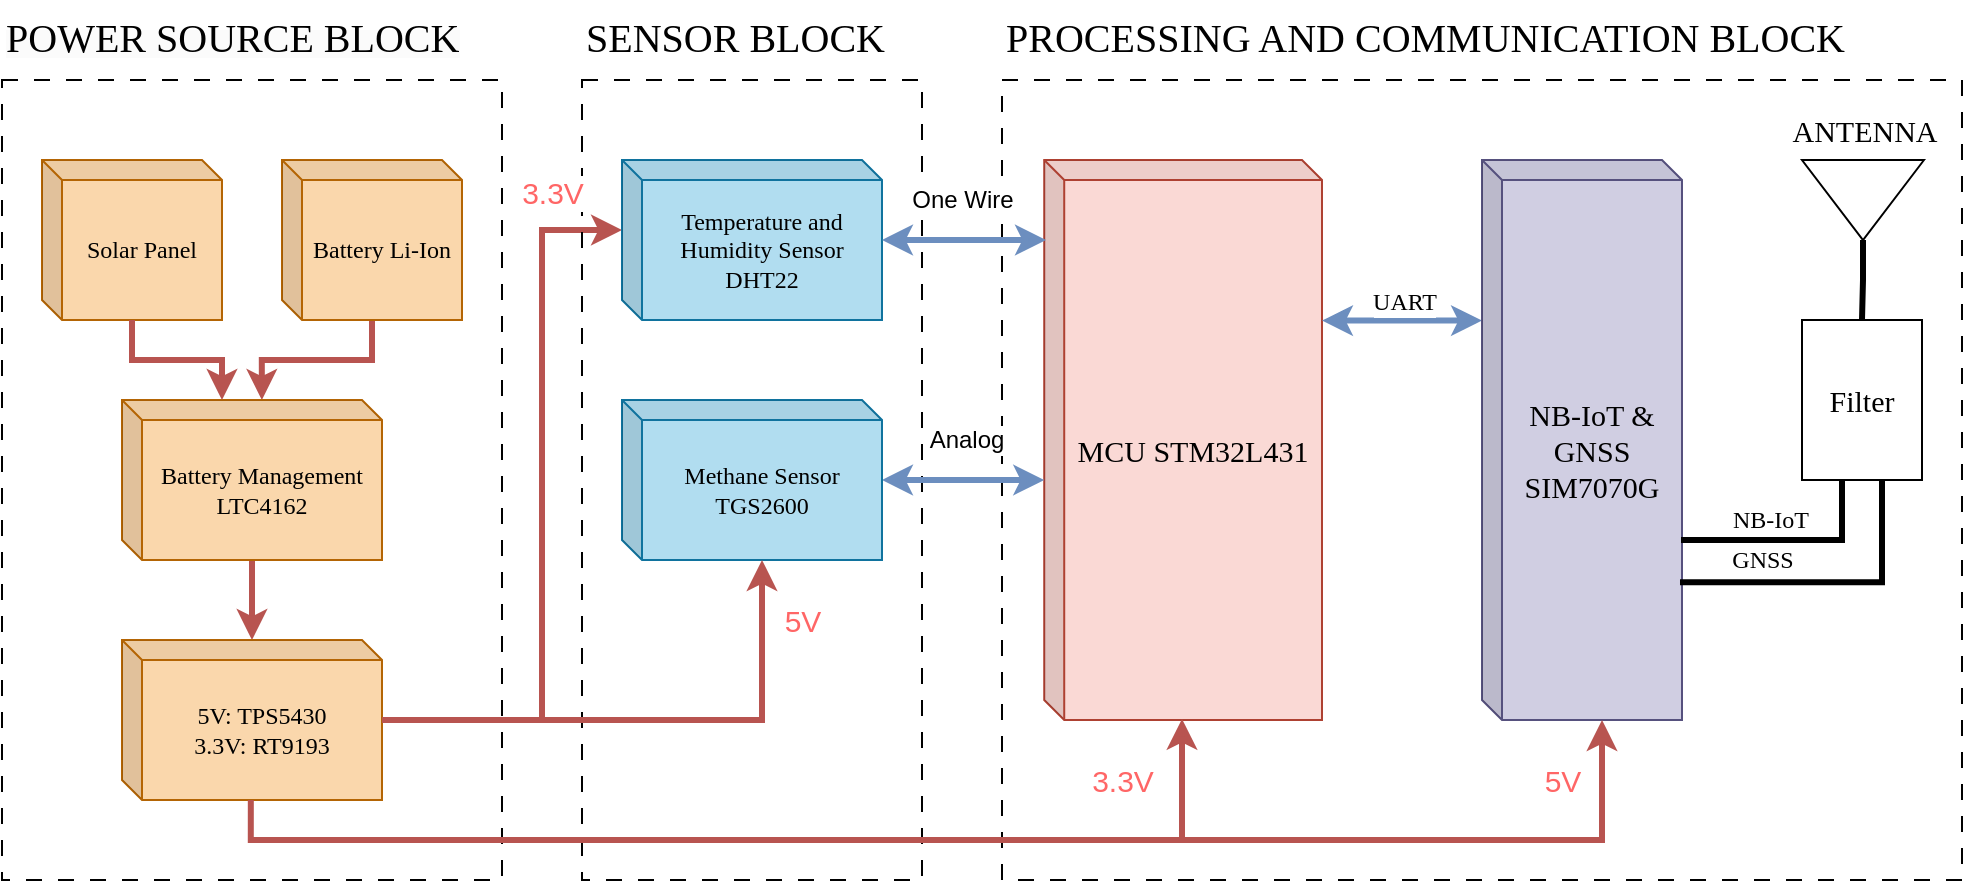 <mxfile version="24.7.7">
  <diagram name="Trang-1" id="wszEbrUYoofNr2Puhn1D">
    <mxGraphModel dx="724" dy="360" grid="1" gridSize="10" guides="1" tooltips="1" connect="1" arrows="1" fold="1" page="1" pageScale="1" pageWidth="827" pageHeight="1169" math="0" shadow="0">
      <root>
        <mxCell id="0" />
        <mxCell id="1" parent="0" />
        <mxCell id="KDMx-ezY_uqjDw8tYnH9-1" value="&lt;font face=&quot;Times New Roman&quot;&gt;Solar Panel&lt;/font&gt;" style="shape=cube;whiteSpace=wrap;html=1;boundedLbl=1;backgroundOutline=1;darkOpacity=0.05;darkOpacity2=0.1;size=10;fillColor=#fad7ac;strokeColor=#b46504;" vertex="1" parent="1">
          <mxGeometry x="80" y="600" width="90" height="80" as="geometry" />
        </mxCell>
        <mxCell id="KDMx-ezY_uqjDw8tYnH9-3" value="&lt;span style=&quot;color: rgb(0, 0, 0); font-style: normal; font-variant-ligatures: normal; font-variant-caps: normal; font-weight: 400; letter-spacing: normal; orphans: 2; text-align: center; text-indent: 0px; text-transform: none; widows: 2; word-spacing: 0px; -webkit-text-stroke-width: 0px; white-space: normal; background-color: rgb(251, 251, 251); text-decoration-thickness: initial; text-decoration-style: initial; text-decoration-color: initial; float: none; display: inline !important;&quot;&gt;&lt;font style=&quot;font-size: 20px;&quot; face=&quot;Times New Roman&quot;&gt;POWER SOURCE BLOCK&lt;/font&gt;&lt;/span&gt;" style="text;whiteSpace=wrap;html=1;" vertex="1" parent="1">
          <mxGeometry x="60" y="520" width="250" height="40" as="geometry" />
        </mxCell>
        <mxCell id="KDMx-ezY_uqjDw8tYnH9-10" style="edgeStyle=orthogonalEdgeStyle;rounded=0;orthogonalLoop=1;jettySize=auto;html=1;entryX=0.538;entryY=0;entryDx=0;entryDy=0;entryPerimeter=0;fillColor=#f8cecc;gradientColor=#ea6b66;strokeColor=#b85450;strokeWidth=3;" edge="1" parent="1" source="KDMx-ezY_uqjDw8tYnH9-4" target="KDMx-ezY_uqjDw8tYnH9-5">
          <mxGeometry relative="1" as="geometry" />
        </mxCell>
        <mxCell id="KDMx-ezY_uqjDw8tYnH9-4" value="&lt;font face=&quot;Times New Roman&quot;&gt;Battery Li-Ion&lt;/font&gt;" style="shape=cube;whiteSpace=wrap;html=1;boundedLbl=1;backgroundOutline=1;darkOpacity=0.05;darkOpacity2=0.1;size=10;fillColor=#fad7ac;strokeColor=#b46504;" vertex="1" parent="1">
          <mxGeometry x="200" y="600" width="90" height="80" as="geometry" />
        </mxCell>
        <mxCell id="KDMx-ezY_uqjDw8tYnH9-42" style="edgeStyle=orthogonalEdgeStyle;rounded=0;orthogonalLoop=1;jettySize=auto;html=1;fontFamily=Helvetica;fontSize=12;fontColor=default;strokeWidth=3;fillColor=#f8cecc;gradientColor=#ea6b66;strokeColor=#b85450;" edge="1" parent="1" source="KDMx-ezY_uqjDw8tYnH9-5" target="KDMx-ezY_uqjDw8tYnH9-40">
          <mxGeometry relative="1" as="geometry" />
        </mxCell>
        <mxCell id="KDMx-ezY_uqjDw8tYnH9-5" value="&lt;font face=&quot;Times New Roman&quot;&gt;Battery Management&lt;/font&gt;&lt;div&gt;&lt;font face=&quot;bBwhuPaT6GNZoeY06O2n&quot;&gt;LTC4162&lt;/font&gt;&lt;/div&gt;" style="shape=cube;whiteSpace=wrap;html=1;boundedLbl=1;backgroundOutline=1;darkOpacity=0.05;darkOpacity2=0.1;size=10;fillColor=#fad7ac;strokeColor=#b46504;" vertex="1" parent="1">
          <mxGeometry x="120" y="720" width="130" height="80" as="geometry" />
        </mxCell>
        <mxCell id="KDMx-ezY_uqjDw8tYnH9-9" style="edgeStyle=orthogonalEdgeStyle;rounded=0;orthogonalLoop=1;jettySize=auto;html=1;fillColor=#f8cecc;gradientColor=#ea6b66;strokeColor=#b85450;strokeWidth=3;" edge="1" parent="1" source="KDMx-ezY_uqjDw8tYnH9-1">
          <mxGeometry relative="1" as="geometry">
            <mxPoint x="170" y="720" as="targetPoint" />
            <Array as="points">
              <mxPoint x="125" y="700" />
              <mxPoint x="170" y="700" />
              <mxPoint x="170" y="720" />
            </Array>
          </mxGeometry>
        </mxCell>
        <mxCell id="KDMx-ezY_uqjDw8tYnH9-39" value="" style="rounded=0;whiteSpace=wrap;html=1;glass=0;fillColor=none;dashed=1;dashPattern=8 8;" vertex="1" parent="1">
          <mxGeometry x="60" y="560" width="250" height="400" as="geometry" />
        </mxCell>
        <mxCell id="KDMx-ezY_uqjDw8tYnH9-22" value="&lt;div style=&quot;text-align: center;&quot;&gt;&lt;span style=&quot;background-color: initial;&quot;&gt;&lt;font style=&quot;font-size: 20px;&quot; face=&quot;Times New Roman&quot;&gt;PROCESSING AND COMMUNICATION BLOCK&lt;/font&gt;&lt;/span&gt;&lt;/div&gt;" style="text;whiteSpace=wrap;html=1;" vertex="1" parent="1">
          <mxGeometry x="560" y="520" width="480" height="30" as="geometry" />
        </mxCell>
        <mxCell id="KDMx-ezY_uqjDw8tYnH9-36" value="&lt;font style=&quot;font-size: 15px;&quot; face=&quot;Times New Roman&quot;&gt;ANTENNA&lt;/font&gt;" style="text;html=1;align=center;verticalAlign=middle;resizable=0;points=[];autosize=1;strokeColor=none;fillColor=none;" vertex="1" parent="1">
          <mxGeometry x="940.5" y="570" width="100" height="30" as="geometry" />
        </mxCell>
        <mxCell id="KDMx-ezY_uqjDw8tYnH9-40" value="&lt;font face=&quot;Times New Roman&quot;&gt;5V: TPS5430&lt;/font&gt;&lt;div&gt;&lt;font face=&quot;Times New Roman&quot;&gt;3.3V: RT9193&lt;/font&gt;&lt;/div&gt;" style="shape=cube;whiteSpace=wrap;html=1;boundedLbl=1;backgroundOutline=1;darkOpacity=0.05;darkOpacity2=0.1;size=10;fillColor=#fad7ac;strokeColor=#b46504;" vertex="1" parent="1">
          <mxGeometry x="120" y="840" width="130" height="80" as="geometry" />
        </mxCell>
        <mxCell id="KDMx-ezY_uqjDw8tYnH9-46" style="edgeStyle=orthogonalEdgeStyle;rounded=0;orthogonalLoop=1;jettySize=auto;html=1;entryX=0;entryY=0;entryDx=0;entryDy=35;entryPerimeter=0;fontFamily=Helvetica;fontSize=12;fontColor=default;strokeWidth=3;fillColor=#f8cecc;gradientColor=#ea6b66;strokeColor=#b85450;" edge="1" parent="1" source="KDMx-ezY_uqjDw8tYnH9-40">
          <mxGeometry relative="1" as="geometry">
            <mxPoint x="370" y="635" as="targetPoint" />
            <Array as="points">
              <mxPoint x="330" y="880" />
              <mxPoint x="330" y="635" />
            </Array>
          </mxGeometry>
        </mxCell>
        <mxCell id="KDMx-ezY_uqjDw8tYnH9-47" value="" style="rounded=0;whiteSpace=wrap;html=1;glass=0;fillColor=none;dashed=1;dashPattern=8 8;" vertex="1" parent="1">
          <mxGeometry x="350" y="560" width="170" height="400" as="geometry" />
        </mxCell>
        <mxCell id="KDMx-ezY_uqjDw8tYnH9-48" value="&lt;div style=&quot;text-align: center;&quot;&gt;&lt;font style=&quot;font-size: 20px;&quot; face=&quot;Times New Roman&quot;&gt;SENSOR BLOCK&lt;/font&gt;&lt;/div&gt;" style="text;whiteSpace=wrap;html=1;" vertex="1" parent="1">
          <mxGeometry x="350" y="520" width="200" height="30" as="geometry" />
        </mxCell>
        <mxCell id="KDMx-ezY_uqjDw8tYnH9-58" value="" style="rounded=0;whiteSpace=wrap;html=1;glass=0;fillColor=none;dashed=1;dashPattern=8 8;" vertex="1" parent="1">
          <mxGeometry x="560" y="560" width="480" height="400" as="geometry" />
        </mxCell>
        <mxCell id="KDMx-ezY_uqjDw8tYnH9-59" value="&lt;font style=&quot;font-size: 15px;&quot; face=&quot;Times New Roman&quot;&gt;MCU STM32L431&lt;/font&gt;" style="shape=cube;whiteSpace=wrap;html=1;boundedLbl=1;backgroundOutline=1;darkOpacity=0.05;darkOpacity2=0.1;size=10;fillColor=#fad9d5;strokeColor=#ae4132;" vertex="1" parent="1">
          <mxGeometry x="581.11" y="600" width="138.89" height="280" as="geometry" />
        </mxCell>
        <mxCell id="KDMx-ezY_uqjDw8tYnH9-66" value="&lt;font face=&quot;Times New Roman&quot;&gt;Temperature and Humidity Sensor DHT22&lt;/font&gt;" style="shape=cube;whiteSpace=wrap;html=1;boundedLbl=1;backgroundOutline=1;darkOpacity=0.05;darkOpacity2=0.1;size=10;fillColor=#b1ddf0;strokeColor=#10739e;" vertex="1" parent="1">
          <mxGeometry x="370" y="600" width="130" height="80" as="geometry" />
        </mxCell>
        <mxCell id="KDMx-ezY_uqjDw8tYnH9-70" style="edgeStyle=orthogonalEdgeStyle;rounded=0;orthogonalLoop=1;jettySize=auto;html=1;fontFamily=Helvetica;fontSize=12;fontColor=default;startArrow=classic;startFill=1;strokeWidth=3;fillColor=#dae8fc;gradientColor=#7ea6e0;strokeColor=#6c8ebf;" edge="1" parent="1" source="KDMx-ezY_uqjDw8tYnH9-67" target="KDMx-ezY_uqjDw8tYnH9-59">
          <mxGeometry relative="1" as="geometry">
            <Array as="points">
              <mxPoint x="560" y="760" />
              <mxPoint x="560" y="760" />
            </Array>
          </mxGeometry>
        </mxCell>
        <mxCell id="KDMx-ezY_uqjDw8tYnH9-85" value="Analog" style="edgeLabel;html=1;align=center;verticalAlign=middle;resizable=0;points=[];rounded=0;strokeColor=default;fontFamily=Helvetica;fontSize=12;fontColor=default;fillColor=default;" vertex="1" connectable="0" parent="KDMx-ezY_uqjDw8tYnH9-70">
          <mxGeometry x="0.028" y="2" relative="1" as="geometry">
            <mxPoint y="-18" as="offset" />
          </mxGeometry>
        </mxCell>
        <mxCell id="KDMx-ezY_uqjDw8tYnH9-67" value="&lt;font face=&quot;Times New Roman&quot;&gt;Methane Sensor TGS2600&lt;/font&gt;" style="shape=cube;whiteSpace=wrap;html=1;boundedLbl=1;backgroundOutline=1;darkOpacity=0.05;darkOpacity2=0.1;size=10;fillColor=#b1ddf0;strokeColor=#10739e;" vertex="1" parent="1">
          <mxGeometry x="370" y="720" width="130" height="80" as="geometry" />
        </mxCell>
        <mxCell id="KDMx-ezY_uqjDw8tYnH9-68" style="edgeStyle=orthogonalEdgeStyle;rounded=0;orthogonalLoop=1;jettySize=auto;html=1;fontFamily=Helvetica;fontSize=12;fontColor=default;startArrow=classic;startFill=1;fillColor=#dae8fc;gradientColor=#7ea6e0;strokeColor=#6c8ebf;strokeWidth=3;" edge="1" parent="1" source="KDMx-ezY_uqjDw8tYnH9-66">
          <mxGeometry relative="1" as="geometry">
            <mxPoint x="582" y="640" as="targetPoint" />
            <Array as="points">
              <mxPoint x="582" y="640" />
            </Array>
          </mxGeometry>
        </mxCell>
        <mxCell id="KDMx-ezY_uqjDw8tYnH9-84" value="One Wire" style="edgeLabel;html=1;align=center;verticalAlign=middle;resizable=0;points=[];rounded=0;strokeColor=default;fontFamily=Helvetica;fontSize=12;fontColor=default;fillColor=default;" vertex="1" connectable="0" parent="KDMx-ezY_uqjDw8tYnH9-68">
          <mxGeometry x="0.217" y="-2" relative="1" as="geometry">
            <mxPoint x="-10" y="-22" as="offset" />
          </mxGeometry>
        </mxCell>
        <mxCell id="KDMx-ezY_uqjDw8tYnH9-73" style="edgeStyle=orthogonalEdgeStyle;rounded=0;orthogonalLoop=1;jettySize=auto;html=1;fontFamily=Helvetica;fontSize=12;fontColor=default;startArrow=classic;startFill=1;strokeWidth=3;fillColor=#dae8fc;gradientColor=#7ea6e0;strokeColor=#6c8ebf;" edge="1" parent="1" source="KDMx-ezY_uqjDw8tYnH9-59">
          <mxGeometry relative="1" as="geometry">
            <mxPoint x="800" y="680.269" as="targetPoint" />
            <Array as="points">
              <mxPoint x="800" y="680" />
            </Array>
          </mxGeometry>
        </mxCell>
        <mxCell id="KDMx-ezY_uqjDw8tYnH9-76" value="&lt;font face=&quot;Times New Roman&quot;&gt;UART&lt;/font&gt;" style="edgeLabel;html=1;align=center;verticalAlign=middle;resizable=0;points=[];rounded=0;strokeColor=default;fontFamily=Helvetica;fontSize=12;fontColor=default;fillColor=default;" vertex="1" connectable="0" parent="KDMx-ezY_uqjDw8tYnH9-73">
          <mxGeometry x="-0.161" y="-2" relative="1" as="geometry">
            <mxPoint x="7" y="-12" as="offset" />
          </mxGeometry>
        </mxCell>
        <mxCell id="KDMx-ezY_uqjDw8tYnH9-74" style="edgeStyle=orthogonalEdgeStyle;rounded=0;orthogonalLoop=1;jettySize=auto;html=1;fontFamily=Helvetica;fontSize=12;fontColor=default;strokeWidth=3;fillColor=#f8cecc;gradientColor=#ea6b66;strokeColor=#b85450;entryX=0.496;entryY=0.998;entryDx=0;entryDy=0;entryPerimeter=0;" edge="1" parent="1" target="KDMx-ezY_uqjDw8tYnH9-59">
          <mxGeometry relative="1" as="geometry">
            <mxPoint x="184.41" y="920" as="sourcePoint" />
            <mxPoint x="649.965" y="890" as="targetPoint" />
            <Array as="points">
              <mxPoint x="184" y="940" />
              <mxPoint x="650" y="940" />
            </Array>
          </mxGeometry>
        </mxCell>
        <mxCell id="KDMx-ezY_uqjDw8tYnH9-93" value="3.3V" style="edgeLabel;html=1;align=center;verticalAlign=middle;resizable=0;points=[];rounded=0;strokeColor=default;fontFamily=Helvetica;fontSize=15;fontColor=#FF6666;fillColor=default;" vertex="1" connectable="0" parent="KDMx-ezY_uqjDw8tYnH9-74">
          <mxGeometry x="0.882" y="-4" relative="1" as="geometry">
            <mxPoint x="-34" y="-2" as="offset" />
          </mxGeometry>
        </mxCell>
        <mxCell id="KDMx-ezY_uqjDw8tYnH9-87" style="edgeStyle=orthogonalEdgeStyle;rounded=0;orthogonalLoop=1;jettySize=auto;html=1;entryX=0.5;entryY=0;entryDx=0;entryDy=0;fontFamily=Helvetica;fontSize=12;fontColor=default;endArrow=none;endFill=0;strokeWidth=3;" edge="1" parent="1" source="KDMx-ezY_uqjDw8tYnH9-77" target="KDMx-ezY_uqjDw8tYnH9-86">
          <mxGeometry relative="1" as="geometry" />
        </mxCell>
        <mxCell id="KDMx-ezY_uqjDw8tYnH9-77" value="" style="triangle;whiteSpace=wrap;html=1;rounded=0;strokeColor=default;align=center;verticalAlign=middle;fontFamily=Helvetica;fontSize=12;fontColor=default;fillColor=default;direction=south;" vertex="1" parent="1">
          <mxGeometry x="960" y="600" width="61" height="40" as="geometry" />
        </mxCell>
        <mxCell id="KDMx-ezY_uqjDw8tYnH9-80" value="&lt;font style=&quot;font-size: 15px;&quot; face=&quot;Times New Roman&quot;&gt;NB-IoT &amp;amp; GNSS SIM7070G&lt;/font&gt;" style="shape=cube;whiteSpace=wrap;html=1;boundedLbl=1;backgroundOutline=1;darkOpacity=0.05;darkOpacity2=0.1;size=10;fillColor=#d0cee2;strokeColor=#56517e;" vertex="1" parent="1">
          <mxGeometry x="800" y="600" width="100" height="280" as="geometry" />
        </mxCell>
        <mxCell id="KDMx-ezY_uqjDw8tYnH9-75" style="edgeStyle=orthogonalEdgeStyle;rounded=0;orthogonalLoop=1;jettySize=auto;html=1;fontFamily=Helvetica;fontSize=12;fontColor=default;fillColor=#f8cecc;gradientColor=#ea6b66;strokeColor=#b85450;strokeWidth=3;" edge="1" parent="1">
          <mxGeometry relative="1" as="geometry">
            <mxPoint x="190" y="940" as="sourcePoint" />
            <mxPoint x="860" y="880" as="targetPoint" />
            <Array as="points">
              <mxPoint x="860" y="940" />
              <mxPoint x="860" y="880" />
            </Array>
          </mxGeometry>
        </mxCell>
        <mxCell id="KDMx-ezY_uqjDw8tYnH9-95" value="&lt;font style=&quot;font-size: 15px;&quot;&gt;5V&lt;/font&gt;" style="edgeLabel;html=1;align=center;verticalAlign=middle;resizable=0;points=[];rounded=0;strokeColor=default;fontFamily=Helvetica;fontSize=12;fontColor=#FF6666;fillColor=default;" vertex="1" connectable="0" parent="KDMx-ezY_uqjDw8tYnH9-75">
          <mxGeometry x="0.497" relative="1" as="geometry">
            <mxPoint x="103" y="-30" as="offset" />
          </mxGeometry>
        </mxCell>
        <mxCell id="KDMx-ezY_uqjDw8tYnH9-83" style="edgeStyle=orthogonalEdgeStyle;rounded=0;orthogonalLoop=1;jettySize=auto;html=1;entryX=0;entryY=0;entryDx=70;entryDy=80;entryPerimeter=0;fontFamily=Helvetica;fontSize=12;fontColor=default;fillColor=#f8cecc;gradientColor=#ea6b66;strokeColor=#b85450;strokeWidth=3;" edge="1" parent="1" source="KDMx-ezY_uqjDw8tYnH9-40" target="KDMx-ezY_uqjDw8tYnH9-67">
          <mxGeometry relative="1" as="geometry" />
        </mxCell>
        <mxCell id="KDMx-ezY_uqjDw8tYnH9-86" value="&lt;font style=&quot;font-size: 15px;&quot; face=&quot;Times New Roman&quot;&gt;Filter&lt;/font&gt;" style="rounded=0;whiteSpace=wrap;html=1;strokeColor=default;align=center;verticalAlign=middle;fontFamily=Helvetica;fontSize=12;fontColor=default;fillColor=default;" vertex="1" parent="1">
          <mxGeometry x="960" y="680" width="60" height="80" as="geometry" />
        </mxCell>
        <mxCell id="KDMx-ezY_uqjDw8tYnH9-89" style="edgeStyle=orthogonalEdgeStyle;rounded=0;orthogonalLoop=1;jettySize=auto;html=1;entryX=0.995;entryY=0.681;entryDx=0;entryDy=0;entryPerimeter=0;fontFamily=Helvetica;fontSize=12;fontColor=default;endArrow=none;endFill=0;strokeWidth=3;" edge="1" parent="1" source="KDMx-ezY_uqjDw8tYnH9-86" target="KDMx-ezY_uqjDw8tYnH9-80">
          <mxGeometry relative="1" as="geometry">
            <Array as="points">
              <mxPoint x="980" y="790" />
              <mxPoint x="900" y="790" />
            </Array>
          </mxGeometry>
        </mxCell>
        <mxCell id="KDMx-ezY_uqjDw8tYnH9-91" value="&lt;font face=&quot;Times New Roman&quot;&gt;NB-IoT&lt;/font&gt;" style="edgeLabel;html=1;align=center;verticalAlign=middle;resizable=0;points=[];rounded=0;strokeColor=default;fontFamily=Helvetica;fontSize=12;fontColor=default;fillColor=default;" vertex="1" connectable="0" parent="KDMx-ezY_uqjDw8tYnH9-89">
          <mxGeometry x="0.199" y="-3" relative="1" as="geometry">
            <mxPoint y="-7" as="offset" />
          </mxGeometry>
        </mxCell>
        <mxCell id="KDMx-ezY_uqjDw8tYnH9-90" style="edgeStyle=orthogonalEdgeStyle;rounded=0;orthogonalLoop=1;jettySize=auto;html=1;entryX=0.99;entryY=0.754;entryDx=0;entryDy=0;entryPerimeter=0;fontFamily=Helvetica;fontSize=12;fontColor=default;endArrow=none;endFill=0;strokeWidth=3;" edge="1" parent="1" source="KDMx-ezY_uqjDw8tYnH9-86" target="KDMx-ezY_uqjDw8tYnH9-80">
          <mxGeometry relative="1" as="geometry">
            <Array as="points">
              <mxPoint x="1000" y="811" />
            </Array>
          </mxGeometry>
        </mxCell>
        <mxCell id="KDMx-ezY_uqjDw8tYnH9-92" value="&lt;font face=&quot;Times New Roman&quot;&gt;GNSS&lt;/font&gt;" style="edgeLabel;html=1;align=center;verticalAlign=middle;resizable=0;points=[];rounded=0;strokeColor=default;fontFamily=Helvetica;fontSize=12;fontColor=default;fillColor=default;" vertex="1" connectable="0" parent="KDMx-ezY_uqjDw8tYnH9-90">
          <mxGeometry x="0.269" y="-3" relative="1" as="geometry">
            <mxPoint x="-15" y="-8" as="offset" />
          </mxGeometry>
        </mxCell>
        <mxCell id="KDMx-ezY_uqjDw8tYnH9-94" value="3.3V" style="edgeLabel;html=1;align=center;verticalAlign=middle;resizable=0;points=[];rounded=0;strokeColor=default;fontFamily=Helvetica;fontSize=15;fontColor=#FF6666;fillColor=default;" vertex="1" connectable="0" parent="1">
          <mxGeometry x="630.0" y="919.996" as="geometry">
            <mxPoint x="-295" y="-304" as="offset" />
          </mxGeometry>
        </mxCell>
        <mxCell id="KDMx-ezY_uqjDw8tYnH9-96" value="&lt;font style=&quot;font-size: 15px;&quot;&gt;5V&lt;/font&gt;" style="edgeLabel;html=1;align=center;verticalAlign=middle;resizable=0;points=[];rounded=0;strokeColor=default;fontFamily=Helvetica;fontSize=12;fontColor=#FF6666;fillColor=default;" vertex="1" connectable="0" parent="1">
          <mxGeometry x="460.002" y="829.999" as="geometry" />
        </mxCell>
      </root>
    </mxGraphModel>
  </diagram>
</mxfile>

